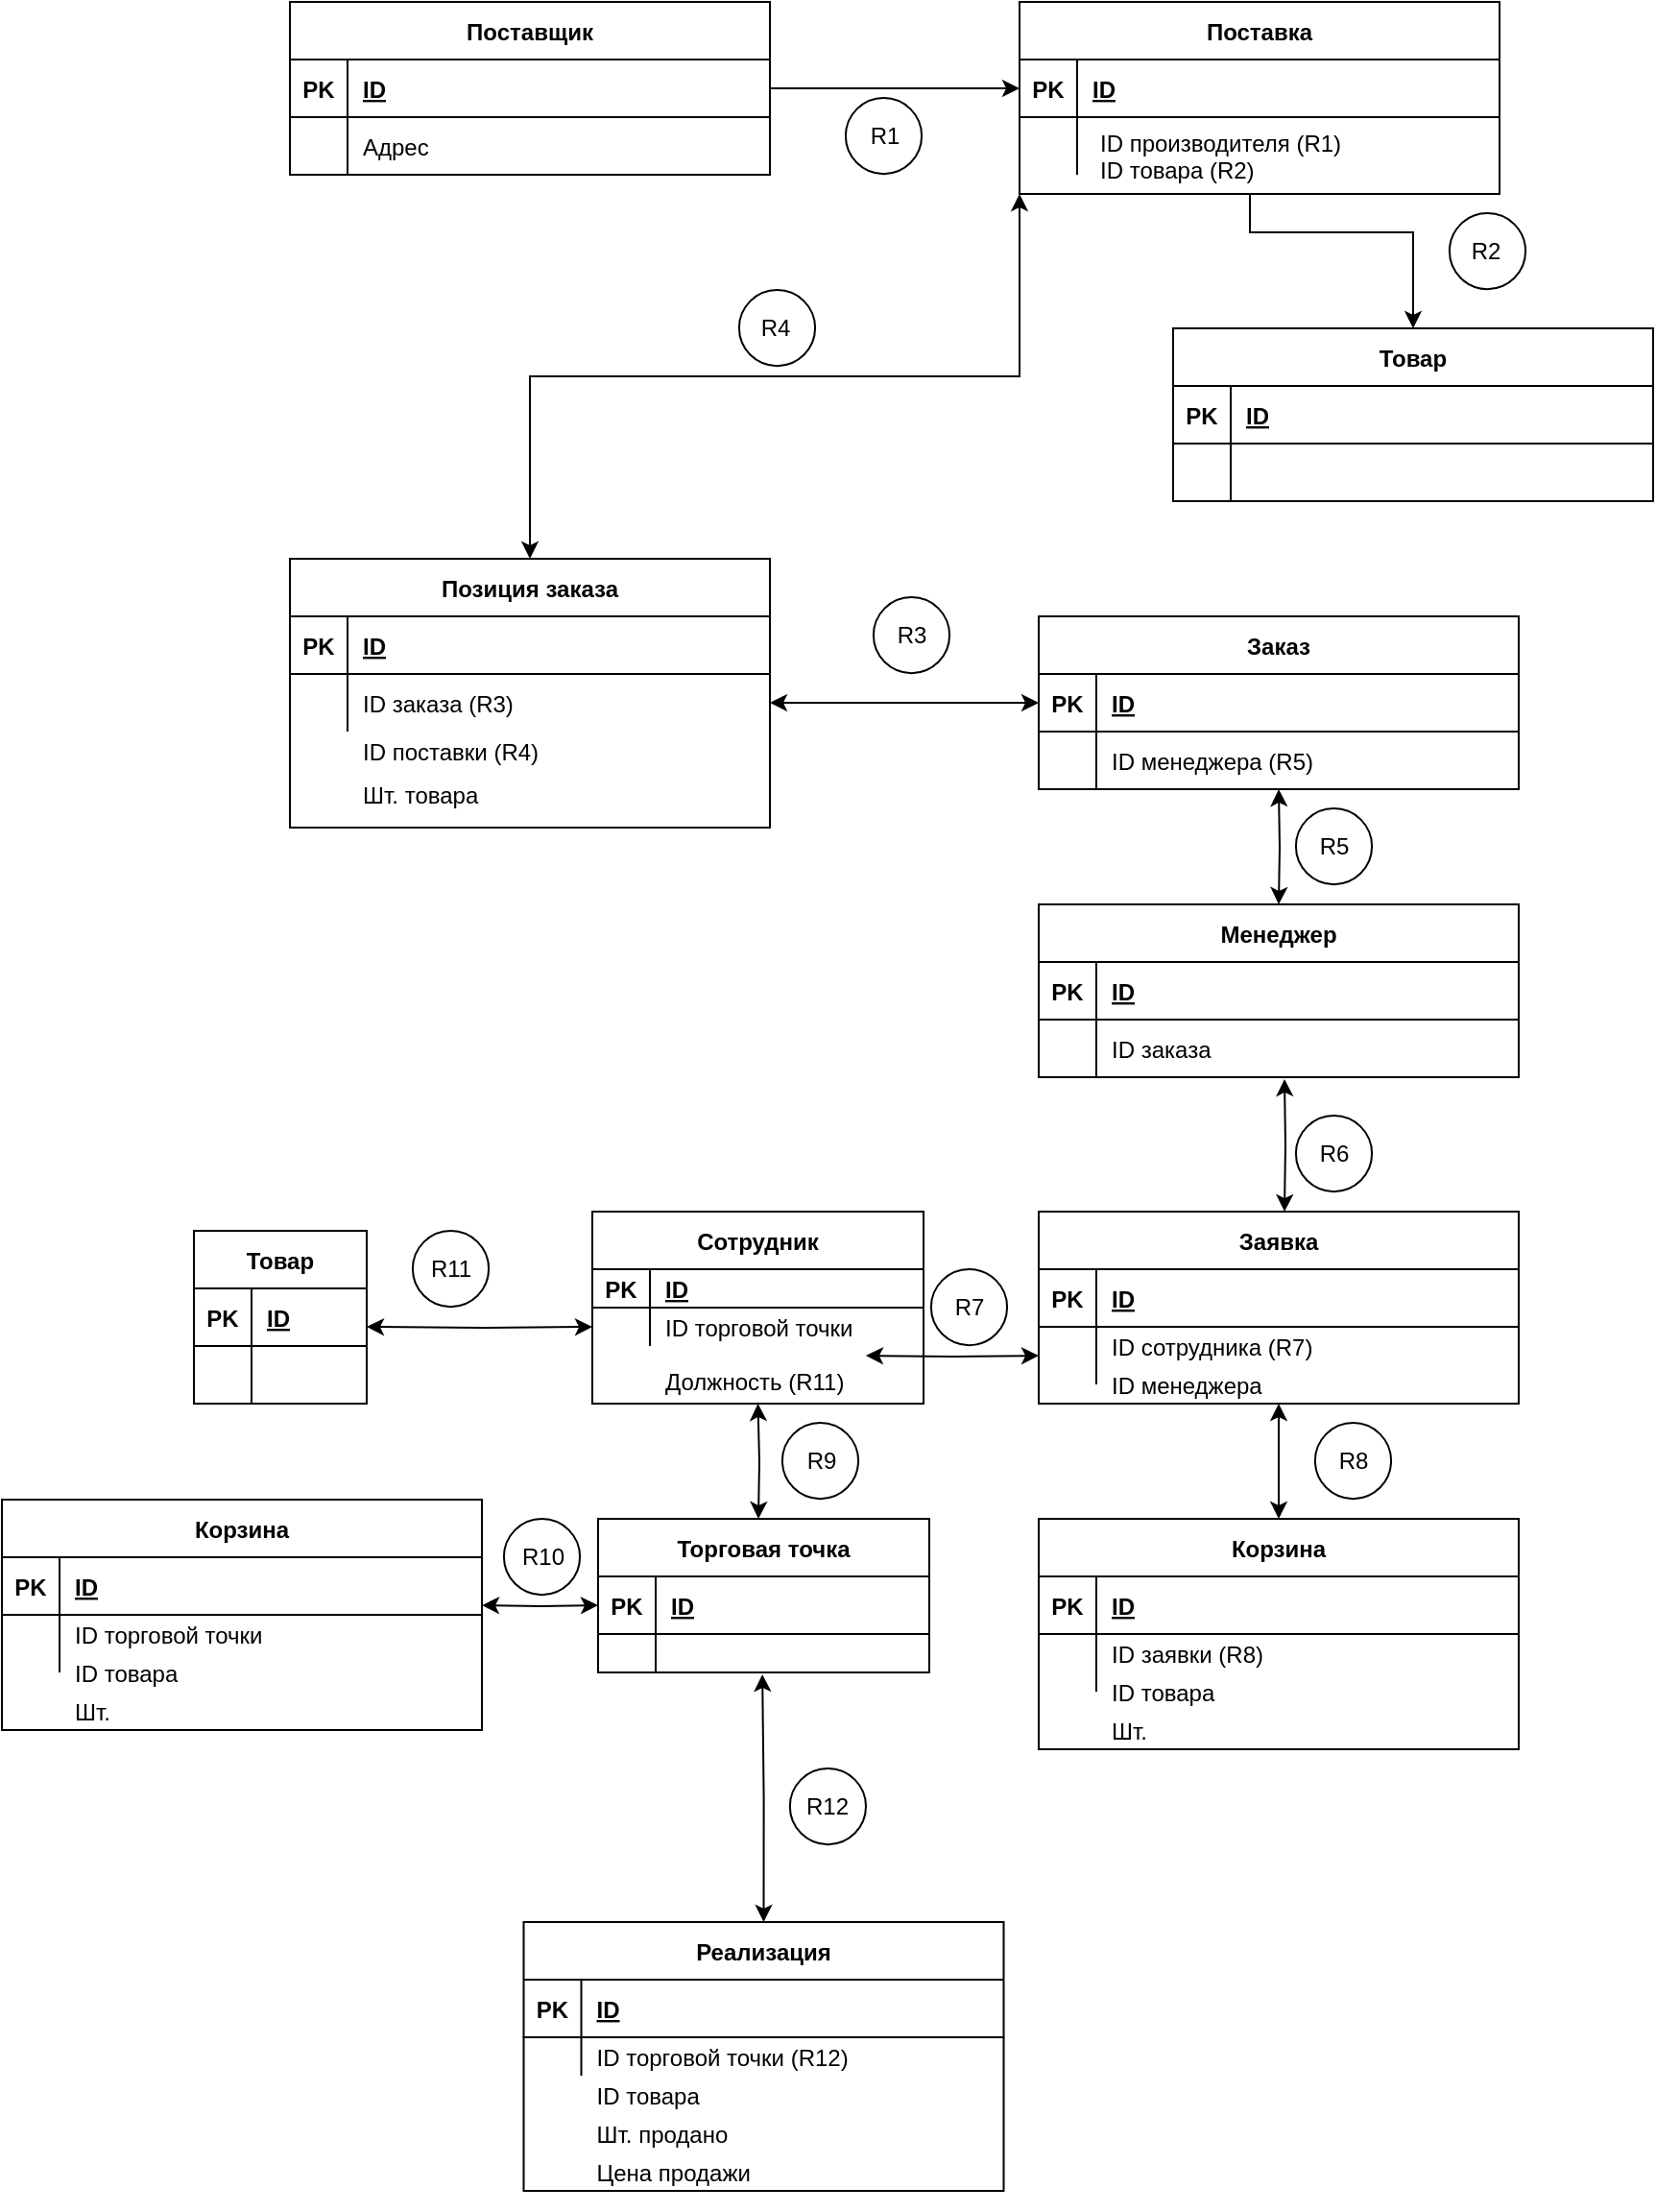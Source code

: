 <mxfile version="15.5.0" type="github">
  <diagram id="R2lEEEUBdFMjLlhIrx00" name="Page-1">
    <mxGraphModel dx="1619" dy="450" grid="1" gridSize="10" guides="1" tooltips="1" connect="1" arrows="1" fold="1" page="1" pageScale="1" pageWidth="850" pageHeight="1100" math="0" shadow="0" extFonts="Permanent Marker^https://fonts.googleapis.com/css?family=Permanent+Marker">
      <root>
        <mxCell id="0" />
        <mxCell id="1" parent="0" />
        <mxCell id="C-vyLk0tnHw3VtMMgP7b-2" value="Поставщик" style="shape=table;startSize=30;container=1;collapsible=1;childLayout=tableLayout;fixedRows=1;rowLines=0;fontStyle=1;align=center;resizeLast=1;" parent="1" vertex="1">
          <mxGeometry x="60" y="40" width="250" height="90" as="geometry" />
        </mxCell>
        <mxCell id="C-vyLk0tnHw3VtMMgP7b-3" value="" style="shape=partialRectangle;collapsible=0;dropTarget=0;pointerEvents=0;fillColor=none;points=[[0,0.5],[1,0.5]];portConstraint=eastwest;top=0;left=0;right=0;bottom=1;" parent="C-vyLk0tnHw3VtMMgP7b-2" vertex="1">
          <mxGeometry y="30" width="250" height="30" as="geometry" />
        </mxCell>
        <mxCell id="C-vyLk0tnHw3VtMMgP7b-4" value="PK" style="shape=partialRectangle;overflow=hidden;connectable=0;fillColor=none;top=0;left=0;bottom=0;right=0;fontStyle=1;" parent="C-vyLk0tnHw3VtMMgP7b-3" vertex="1">
          <mxGeometry width="30" height="30" as="geometry">
            <mxRectangle width="30" height="30" as="alternateBounds" />
          </mxGeometry>
        </mxCell>
        <mxCell id="C-vyLk0tnHw3VtMMgP7b-5" value="ID" style="shape=partialRectangle;overflow=hidden;connectable=0;fillColor=none;top=0;left=0;bottom=0;right=0;align=left;spacingLeft=6;fontStyle=5;" parent="C-vyLk0tnHw3VtMMgP7b-3" vertex="1">
          <mxGeometry x="30" width="220" height="30" as="geometry">
            <mxRectangle width="220" height="30" as="alternateBounds" />
          </mxGeometry>
        </mxCell>
        <mxCell id="C-vyLk0tnHw3VtMMgP7b-6" value="" style="shape=partialRectangle;collapsible=0;dropTarget=0;pointerEvents=0;fillColor=none;points=[[0,0.5],[1,0.5]];portConstraint=eastwest;top=0;left=0;right=0;bottom=0;" parent="C-vyLk0tnHw3VtMMgP7b-2" vertex="1">
          <mxGeometry y="60" width="250" height="30" as="geometry" />
        </mxCell>
        <mxCell id="C-vyLk0tnHw3VtMMgP7b-7" value="" style="shape=partialRectangle;overflow=hidden;connectable=0;fillColor=none;top=0;left=0;bottom=0;right=0;" parent="C-vyLk0tnHw3VtMMgP7b-6" vertex="1">
          <mxGeometry width="30" height="30" as="geometry">
            <mxRectangle width="30" height="30" as="alternateBounds" />
          </mxGeometry>
        </mxCell>
        <mxCell id="C-vyLk0tnHw3VtMMgP7b-8" value="Адрес" style="shape=partialRectangle;overflow=hidden;connectable=0;fillColor=none;top=0;left=0;bottom=0;right=0;align=left;spacingLeft=6;" parent="C-vyLk0tnHw3VtMMgP7b-6" vertex="1">
          <mxGeometry x="30" width="220" height="30" as="geometry">
            <mxRectangle width="220" height="30" as="alternateBounds" />
          </mxGeometry>
        </mxCell>
        <mxCell id="wNKjYSVliJtvh4yzvfl7-15" value="" style="group" parent="1" vertex="1" connectable="0">
          <mxGeometry x="520" y="210" width="250" height="80" as="geometry" />
        </mxCell>
        <mxCell id="C-vyLk0tnHw3VtMMgP7b-23" value="Товар" style="shape=table;startSize=30;container=1;collapsible=1;childLayout=tableLayout;fixedRows=1;rowLines=0;fontStyle=1;align=center;resizeLast=1;" parent="wNKjYSVliJtvh4yzvfl7-15" vertex="1">
          <mxGeometry width="250" height="90" as="geometry" />
        </mxCell>
        <mxCell id="C-vyLk0tnHw3VtMMgP7b-24" value="" style="shape=partialRectangle;collapsible=0;dropTarget=0;pointerEvents=0;fillColor=none;points=[[0,0.5],[1,0.5]];portConstraint=eastwest;top=0;left=0;right=0;bottom=1;" parent="C-vyLk0tnHw3VtMMgP7b-23" vertex="1">
          <mxGeometry y="30" width="250" height="30" as="geometry" />
        </mxCell>
        <mxCell id="C-vyLk0tnHw3VtMMgP7b-25" value="PK" style="shape=partialRectangle;overflow=hidden;connectable=0;fillColor=none;top=0;left=0;bottom=0;right=0;fontStyle=1;" parent="C-vyLk0tnHw3VtMMgP7b-24" vertex="1">
          <mxGeometry width="30" height="30" as="geometry">
            <mxRectangle width="30" height="30" as="alternateBounds" />
          </mxGeometry>
        </mxCell>
        <mxCell id="C-vyLk0tnHw3VtMMgP7b-26" value="ID" style="shape=partialRectangle;overflow=hidden;connectable=0;fillColor=none;top=0;left=0;bottom=0;right=0;align=left;spacingLeft=6;fontStyle=5;" parent="C-vyLk0tnHw3VtMMgP7b-24" vertex="1">
          <mxGeometry x="30" width="220" height="30" as="geometry">
            <mxRectangle width="220" height="30" as="alternateBounds" />
          </mxGeometry>
        </mxCell>
        <mxCell id="C-vyLk0tnHw3VtMMgP7b-27" value="" style="shape=partialRectangle;collapsible=0;dropTarget=0;pointerEvents=0;fillColor=none;points=[[0,0.5],[1,0.5]];portConstraint=eastwest;top=0;left=0;right=0;bottom=0;" parent="C-vyLk0tnHw3VtMMgP7b-23" vertex="1">
          <mxGeometry y="60" width="250" height="30" as="geometry" />
        </mxCell>
        <mxCell id="C-vyLk0tnHw3VtMMgP7b-28" value="" style="shape=partialRectangle;overflow=hidden;connectable=0;fillColor=none;top=0;left=0;bottom=0;right=0;" parent="C-vyLk0tnHw3VtMMgP7b-27" vertex="1">
          <mxGeometry width="30" height="30" as="geometry">
            <mxRectangle width="30" height="30" as="alternateBounds" />
          </mxGeometry>
        </mxCell>
        <mxCell id="C-vyLk0tnHw3VtMMgP7b-29" value="" style="shape=partialRectangle;overflow=hidden;connectable=0;fillColor=none;top=0;left=0;bottom=0;right=0;align=left;spacingLeft=6;" parent="C-vyLk0tnHw3VtMMgP7b-27" vertex="1">
          <mxGeometry x="30" width="220" height="30" as="geometry">
            <mxRectangle width="220" height="30" as="alternateBounds" />
          </mxGeometry>
        </mxCell>
        <mxCell id="wNKjYSVliJtvh4yzvfl7-12" value="" style="shape=partialRectangle;overflow=hidden;connectable=0;fillColor=none;top=0;left=0;bottom=0;right=0;align=left;spacingLeft=6;" parent="wNKjYSVliJtvh4yzvfl7-15" vertex="1">
          <mxGeometry x="30" y="55.652" width="220" height="10.435" as="geometry">
            <mxRectangle width="220" height="30" as="alternateBounds" />
          </mxGeometry>
        </mxCell>
        <mxCell id="wNKjYSVliJtvh4yzvfl7-14" value="" style="shape=partialRectangle;overflow=hidden;connectable=0;fillColor=none;top=0;left=0;bottom=0;right=0;align=left;spacingLeft=6;" parent="wNKjYSVliJtvh4yzvfl7-15" vertex="1">
          <mxGeometry x="30" y="69.565" width="220" height="6.957" as="geometry">
            <mxRectangle width="220" height="30" as="alternateBounds" />
          </mxGeometry>
        </mxCell>
        <mxCell id="wNKjYSVliJtvh4yzvfl7-31" value="" style="group" parent="1" vertex="1" connectable="0">
          <mxGeometry x="450" y="360" width="250" height="80" as="geometry" />
        </mxCell>
        <mxCell id="wNKjYSVliJtvh4yzvfl7-17" value="Заказ" style="shape=table;startSize=30;container=1;collapsible=1;childLayout=tableLayout;fixedRows=1;rowLines=0;fontStyle=1;align=center;resizeLast=1;" parent="wNKjYSVliJtvh4yzvfl7-31" vertex="1">
          <mxGeometry width="250" height="90" as="geometry" />
        </mxCell>
        <mxCell id="wNKjYSVliJtvh4yzvfl7-18" value="" style="shape=partialRectangle;collapsible=0;dropTarget=0;pointerEvents=0;fillColor=none;points=[[0,0.5],[1,0.5]];portConstraint=eastwest;top=0;left=0;right=0;bottom=1;" parent="wNKjYSVliJtvh4yzvfl7-17" vertex="1">
          <mxGeometry y="30" width="250" height="30" as="geometry" />
        </mxCell>
        <mxCell id="wNKjYSVliJtvh4yzvfl7-19" value="PK" style="shape=partialRectangle;overflow=hidden;connectable=0;fillColor=none;top=0;left=0;bottom=0;right=0;fontStyle=1;" parent="wNKjYSVliJtvh4yzvfl7-18" vertex="1">
          <mxGeometry width="30" height="30" as="geometry">
            <mxRectangle width="30" height="30" as="alternateBounds" />
          </mxGeometry>
        </mxCell>
        <mxCell id="wNKjYSVliJtvh4yzvfl7-20" value="ID" style="shape=partialRectangle;overflow=hidden;connectable=0;fillColor=none;top=0;left=0;bottom=0;right=0;align=left;spacingLeft=6;fontStyle=5;" parent="wNKjYSVliJtvh4yzvfl7-18" vertex="1">
          <mxGeometry x="30" width="220" height="30" as="geometry">
            <mxRectangle width="220" height="30" as="alternateBounds" />
          </mxGeometry>
        </mxCell>
        <mxCell id="wNKjYSVliJtvh4yzvfl7-21" value="" style="shape=partialRectangle;collapsible=0;dropTarget=0;pointerEvents=0;fillColor=none;points=[[0,0.5],[1,0.5]];portConstraint=eastwest;top=0;left=0;right=0;bottom=0;" parent="wNKjYSVliJtvh4yzvfl7-17" vertex="1">
          <mxGeometry y="60" width="250" height="30" as="geometry" />
        </mxCell>
        <mxCell id="wNKjYSVliJtvh4yzvfl7-22" value="" style="shape=partialRectangle;overflow=hidden;connectable=0;fillColor=none;top=0;left=0;bottom=0;right=0;" parent="wNKjYSVliJtvh4yzvfl7-21" vertex="1">
          <mxGeometry width="30" height="30" as="geometry">
            <mxRectangle width="30" height="30" as="alternateBounds" />
          </mxGeometry>
        </mxCell>
        <mxCell id="wNKjYSVliJtvh4yzvfl7-23" value="ID менеджера (R5)" style="shape=partialRectangle;overflow=hidden;connectable=0;fillColor=none;top=0;left=0;bottom=0;right=0;align=left;spacingLeft=6;" parent="wNKjYSVliJtvh4yzvfl7-21" vertex="1">
          <mxGeometry x="30" width="220" height="30" as="geometry">
            <mxRectangle width="220" height="30" as="alternateBounds" />
          </mxGeometry>
        </mxCell>
        <mxCell id="wNKjYSVliJtvh4yzvfl7-39" value="" style="group" parent="1" vertex="1" connectable="0">
          <mxGeometry x="181.75" y="1040" width="250" height="150" as="geometry" />
        </mxCell>
        <mxCell id="wNKjYSVliJtvh4yzvfl7-40" value="Реализация" style="shape=table;startSize=30;container=1;collapsible=1;childLayout=tableLayout;fixedRows=1;rowLines=0;fontStyle=1;align=center;resizeLast=1;" parent="wNKjYSVliJtvh4yzvfl7-39" vertex="1">
          <mxGeometry width="250" height="140" as="geometry" />
        </mxCell>
        <mxCell id="wNKjYSVliJtvh4yzvfl7-41" value="" style="shape=partialRectangle;collapsible=0;dropTarget=0;pointerEvents=0;fillColor=none;points=[[0,0.5],[1,0.5]];portConstraint=eastwest;top=0;left=0;right=0;bottom=1;" parent="wNKjYSVliJtvh4yzvfl7-40" vertex="1">
          <mxGeometry y="30" width="250" height="30" as="geometry" />
        </mxCell>
        <mxCell id="wNKjYSVliJtvh4yzvfl7-42" value="PK" style="shape=partialRectangle;overflow=hidden;connectable=0;fillColor=none;top=0;left=0;bottom=0;right=0;fontStyle=1;" parent="wNKjYSVliJtvh4yzvfl7-41" vertex="1">
          <mxGeometry width="30" height="30" as="geometry">
            <mxRectangle width="30" height="30" as="alternateBounds" />
          </mxGeometry>
        </mxCell>
        <mxCell id="wNKjYSVliJtvh4yzvfl7-43" value="ID" style="shape=partialRectangle;overflow=hidden;connectable=0;fillColor=none;top=0;left=0;bottom=0;right=0;align=left;spacingLeft=6;fontStyle=5;" parent="wNKjYSVliJtvh4yzvfl7-41" vertex="1">
          <mxGeometry x="30" width="220" height="30" as="geometry">
            <mxRectangle width="220" height="30" as="alternateBounds" />
          </mxGeometry>
        </mxCell>
        <mxCell id="wNKjYSVliJtvh4yzvfl7-44" value="" style="shape=partialRectangle;collapsible=0;dropTarget=0;pointerEvents=0;fillColor=none;points=[[0,0.5],[1,0.5]];portConstraint=eastwest;top=0;left=0;right=0;bottom=0;" parent="wNKjYSVliJtvh4yzvfl7-40" vertex="1">
          <mxGeometry y="60" width="250" height="20" as="geometry" />
        </mxCell>
        <mxCell id="wNKjYSVliJtvh4yzvfl7-45" value="" style="shape=partialRectangle;overflow=hidden;connectable=0;fillColor=none;top=0;left=0;bottom=0;right=0;" parent="wNKjYSVliJtvh4yzvfl7-44" vertex="1">
          <mxGeometry width="30" height="20" as="geometry">
            <mxRectangle width="30" height="20" as="alternateBounds" />
          </mxGeometry>
        </mxCell>
        <mxCell id="wNKjYSVliJtvh4yzvfl7-46" value="ID торговой точки (R12)" style="shape=partialRectangle;overflow=hidden;connectable=0;fillColor=none;top=0;left=0;bottom=0;right=0;align=left;spacingLeft=6;" parent="wNKjYSVliJtvh4yzvfl7-44" vertex="1">
          <mxGeometry x="30" width="220" height="20" as="geometry">
            <mxRectangle width="220" height="20" as="alternateBounds" />
          </mxGeometry>
        </mxCell>
        <mxCell id="wNKjYSVliJtvh4yzvfl7-47" value="ID товара" style="shape=partialRectangle;overflow=hidden;connectable=0;fillColor=none;top=0;left=0;bottom=0;right=0;align=left;spacingLeft=6;" parent="wNKjYSVliJtvh4yzvfl7-39" vertex="1">
          <mxGeometry x="30" y="80.434" width="220" height="19.565" as="geometry">
            <mxRectangle width="220" height="30" as="alternateBounds" />
          </mxGeometry>
        </mxCell>
        <mxCell id="wNKjYSVliJtvh4yzvfl7-48" value="Шт. продано" style="shape=partialRectangle;overflow=hidden;connectable=0;fillColor=none;top=0;left=0;bottom=0;right=0;align=left;spacingLeft=6;" parent="wNKjYSVliJtvh4yzvfl7-39" vertex="1">
          <mxGeometry x="30" y="99.997" width="220" height="19.565" as="geometry">
            <mxRectangle width="220" height="30" as="alternateBounds" />
          </mxGeometry>
        </mxCell>
        <mxCell id="wNKjYSVliJtvh4yzvfl7-50" value="Цена продажи" style="shape=partialRectangle;overflow=hidden;connectable=0;fillColor=none;top=0;left=0;bottom=0;right=0;align=left;spacingLeft=6;" parent="wNKjYSVliJtvh4yzvfl7-39" vertex="1">
          <mxGeometry x="30" y="120.001" width="220" height="19.565" as="geometry">
            <mxRectangle width="220" height="30" as="alternateBounds" />
          </mxGeometry>
        </mxCell>
        <mxCell id="wNKjYSVliJtvh4yzvfl7-55" value="" style="endArrow=classic;html=1;rounded=0;edgeStyle=orthogonalEdgeStyle;entryX=0.5;entryY=0;entryDx=0;entryDy=0;exitX=0.5;exitY=1;exitDx=0;exitDy=0;" parent="1" target="C-vyLk0tnHw3VtMMgP7b-23" edge="1" source="6BVmg359-Mf6Cl1hGm6e-1">
          <mxGeometry width="50" height="50" relative="1" as="geometry">
            <mxPoint x="560" y="190" as="sourcePoint" />
            <mxPoint x="310" y="340" as="targetPoint" />
            <Array as="points">
              <mxPoint x="560" y="160" />
              <mxPoint x="645" y="160" />
            </Array>
          </mxGeometry>
        </mxCell>
        <mxCell id="wNKjYSVliJtvh4yzvfl7-57" style="edgeStyle=orthogonalEdgeStyle;rounded=0;orthogonalLoop=1;jettySize=auto;html=1;exitX=1;exitY=0.5;exitDx=0;exitDy=0;entryX=0;entryY=0.5;entryDx=0;entryDy=0;" parent="1" source="C-vyLk0tnHw3VtMMgP7b-3" target="C-vyLk0tnHw3VtMMgP7b-14" edge="1">
          <mxGeometry relative="1" as="geometry" />
        </mxCell>
        <mxCell id="wNKjYSVliJtvh4yzvfl7-105" value="" style="group" parent="1" vertex="1" connectable="0">
          <mxGeometry x="345.5" y="90" width="47.5" height="40" as="geometry" />
        </mxCell>
        <mxCell id="wNKjYSVliJtvh4yzvfl7-99" value="" style="ellipse;whiteSpace=wrap;html=1;aspect=fixed;labelBackgroundColor=#FFFFFF;align=left;" parent="wNKjYSVliJtvh4yzvfl7-105" vertex="1">
          <mxGeometry x="3.958" width="39.583" height="39.583" as="geometry" />
        </mxCell>
        <mxCell id="wNKjYSVliJtvh4yzvfl7-104" value="R1" style="text;html=1;strokeColor=none;fillColor=none;align=center;verticalAlign=middle;whiteSpace=wrap;rounded=0;labelBackgroundColor=#FFFFFF;" parent="wNKjYSVliJtvh4yzvfl7-105" vertex="1">
          <mxGeometry y="8" width="47.5" height="24" as="geometry" />
        </mxCell>
        <mxCell id="wNKjYSVliJtvh4yzvfl7-109" value="" style="group" parent="1" vertex="1" connectable="0">
          <mxGeometry x="660" y="150" width="47.5" height="40" as="geometry" />
        </mxCell>
        <mxCell id="wNKjYSVliJtvh4yzvfl7-110" value="" style="ellipse;whiteSpace=wrap;html=1;aspect=fixed;labelBackgroundColor=#FFFFFF;align=left;" parent="wNKjYSVliJtvh4yzvfl7-109" vertex="1">
          <mxGeometry x="3.958" width="39.583" height="39.583" as="geometry" />
        </mxCell>
        <mxCell id="wNKjYSVliJtvh4yzvfl7-111" value="R2" style="text;html=1;strokeColor=none;fillColor=none;align=center;verticalAlign=middle;whiteSpace=wrap;rounded=0;labelBackgroundColor=#FFFFFF;" parent="wNKjYSVliJtvh4yzvfl7-109" vertex="1">
          <mxGeometry x="-1" y="8" width="47.5" height="24" as="geometry" />
        </mxCell>
        <mxCell id="wNKjYSVliJtvh4yzvfl7-123" value="" style="group" parent="1" vertex="1" connectable="0">
          <mxGeometry x="360" y="350" width="47.5" height="40" as="geometry" />
        </mxCell>
        <mxCell id="wNKjYSVliJtvh4yzvfl7-124" value="" style="ellipse;whiteSpace=wrap;html=1;aspect=fixed;labelBackgroundColor=#FFFFFF;align=left;" parent="wNKjYSVliJtvh4yzvfl7-123" vertex="1">
          <mxGeometry x="3.958" width="39.583" height="39.583" as="geometry" />
        </mxCell>
        <mxCell id="wNKjYSVliJtvh4yzvfl7-125" value="R3" style="text;html=1;strokeColor=none;fillColor=none;align=center;verticalAlign=middle;whiteSpace=wrap;rounded=0;labelBackgroundColor=#FFFFFF;" parent="wNKjYSVliJtvh4yzvfl7-123" vertex="1">
          <mxGeometry y="7.79" width="47.5" height="24" as="geometry" />
        </mxCell>
        <mxCell id="wNKjYSVliJtvh4yzvfl7-127" value="" style="group" parent="1" vertex="1" connectable="0">
          <mxGeometry x="580" y="460" width="47.5" height="40" as="geometry" />
        </mxCell>
        <mxCell id="wNKjYSVliJtvh4yzvfl7-128" value="" style="ellipse;whiteSpace=wrap;html=1;aspect=fixed;labelBackgroundColor=#FFFFFF;align=left;" parent="wNKjYSVliJtvh4yzvfl7-127" vertex="1">
          <mxGeometry x="3.958" width="39.583" height="39.583" as="geometry" />
        </mxCell>
        <mxCell id="wNKjYSVliJtvh4yzvfl7-129" value="R5" style="text;html=1;strokeColor=none;fillColor=none;align=center;verticalAlign=middle;whiteSpace=wrap;rounded=0;labelBackgroundColor=#FFFFFF;" parent="wNKjYSVliJtvh4yzvfl7-127" vertex="1">
          <mxGeometry y="7.79" width="47.5" height="24" as="geometry" />
        </mxCell>
        <mxCell id="wNKjYSVliJtvh4yzvfl7-130" value="" style="group" parent="1" vertex="1" connectable="0">
          <mxGeometry x="390" y="700" width="47.5" height="40" as="geometry" />
        </mxCell>
        <mxCell id="wNKjYSVliJtvh4yzvfl7-131" value="" style="ellipse;whiteSpace=wrap;html=1;aspect=fixed;labelBackgroundColor=#FFFFFF;align=left;" parent="wNKjYSVliJtvh4yzvfl7-130" vertex="1">
          <mxGeometry x="3.958" width="39.583" height="39.583" as="geometry" />
        </mxCell>
        <mxCell id="wNKjYSVliJtvh4yzvfl7-132" value="R7" style="text;html=1;strokeColor=none;fillColor=none;align=center;verticalAlign=middle;whiteSpace=wrap;rounded=0;labelBackgroundColor=#FFFFFF;" parent="wNKjYSVliJtvh4yzvfl7-130" vertex="1">
          <mxGeometry y="7.79" width="47.5" height="24" as="geometry" />
        </mxCell>
        <mxCell id="wNKjYSVliJtvh4yzvfl7-133" value="" style="group" parent="1" vertex="1" connectable="0">
          <mxGeometry x="580" y="620" width="47.5" height="40" as="geometry" />
        </mxCell>
        <mxCell id="wNKjYSVliJtvh4yzvfl7-134" value="" style="ellipse;whiteSpace=wrap;html=1;aspect=fixed;labelBackgroundColor=#FFFFFF;align=left;" parent="wNKjYSVliJtvh4yzvfl7-133" vertex="1">
          <mxGeometry x="3.958" width="39.583" height="39.583" as="geometry" />
        </mxCell>
        <mxCell id="wNKjYSVliJtvh4yzvfl7-135" value="R6" style="text;html=1;strokeColor=none;fillColor=none;align=center;verticalAlign=middle;whiteSpace=wrap;rounded=0;labelBackgroundColor=#FFFFFF;" parent="wNKjYSVliJtvh4yzvfl7-133" vertex="1">
          <mxGeometry y="7.79" width="47.5" height="24" as="geometry" />
        </mxCell>
        <mxCell id="C-vyLk0tnHw3VtMMgP7b-13" value="Поставка" style="shape=table;startSize=30;container=1;collapsible=1;childLayout=tableLayout;fixedRows=1;rowLines=0;fontStyle=1;align=center;resizeLast=1;" parent="1" vertex="1">
          <mxGeometry x="440" y="40" width="250" height="100" as="geometry" />
        </mxCell>
        <mxCell id="C-vyLk0tnHw3VtMMgP7b-14" value="" style="shape=partialRectangle;collapsible=0;dropTarget=0;pointerEvents=0;fillColor=none;points=[[0,0.5],[1,0.5]];portConstraint=eastwest;top=0;left=0;right=0;bottom=1;" parent="C-vyLk0tnHw3VtMMgP7b-13" vertex="1">
          <mxGeometry y="30" width="250" height="30" as="geometry" />
        </mxCell>
        <mxCell id="C-vyLk0tnHw3VtMMgP7b-15" value="PK" style="shape=partialRectangle;overflow=hidden;connectable=0;fillColor=none;top=0;left=0;bottom=0;right=0;fontStyle=1;" parent="C-vyLk0tnHw3VtMMgP7b-14" vertex="1">
          <mxGeometry width="30" height="30" as="geometry">
            <mxRectangle width="30" height="30" as="alternateBounds" />
          </mxGeometry>
        </mxCell>
        <mxCell id="C-vyLk0tnHw3VtMMgP7b-16" value="ID" style="shape=partialRectangle;overflow=hidden;connectable=0;fillColor=none;top=0;left=0;bottom=0;right=0;align=left;spacingLeft=6;fontStyle=5;" parent="C-vyLk0tnHw3VtMMgP7b-14" vertex="1">
          <mxGeometry x="30" width="220" height="30" as="geometry">
            <mxRectangle width="220" height="30" as="alternateBounds" />
          </mxGeometry>
        </mxCell>
        <mxCell id="C-vyLk0tnHw3VtMMgP7b-17" value="" style="shape=partialRectangle;collapsible=0;dropTarget=0;pointerEvents=0;fillColor=none;points=[[0,0.5],[1,0.5]];portConstraint=eastwest;top=0;left=0;right=0;bottom=0;" parent="C-vyLk0tnHw3VtMMgP7b-13" vertex="1">
          <mxGeometry y="60" width="250" height="30" as="geometry" />
        </mxCell>
        <mxCell id="C-vyLk0tnHw3VtMMgP7b-18" value="" style="shape=partialRectangle;overflow=hidden;connectable=0;fillColor=none;top=0;left=0;bottom=0;right=0;" parent="C-vyLk0tnHw3VtMMgP7b-17" vertex="1">
          <mxGeometry width="30" height="30" as="geometry">
            <mxRectangle width="30" height="30" as="alternateBounds" />
          </mxGeometry>
        </mxCell>
        <mxCell id="C-vyLk0tnHw3VtMMgP7b-19" value="" style="shape=partialRectangle;overflow=hidden;connectable=0;fillColor=none;top=0;left=0;bottom=0;right=0;align=left;spacingLeft=6;" parent="C-vyLk0tnHw3VtMMgP7b-17" vertex="1">
          <mxGeometry x="30" width="220" height="30" as="geometry">
            <mxRectangle width="220" height="30" as="alternateBounds" />
          </mxGeometry>
        </mxCell>
        <mxCell id="6BVmg359-Mf6Cl1hGm6e-1" value="&lt;span style=&quot;color: rgb(0 , 0 , 0) ; font-family: &amp;#34;helvetica&amp;#34; ; font-size: 12px ; font-style: normal ; letter-spacing: normal ; text-align: left ; text-indent: 0px ; text-transform: none ; word-spacing: 0px ; display: inline ; float: none&quot;&gt;ID производителя (R1)&lt;/span&gt;&lt;br style=&quot;padding: 0px ; margin: 0px ; color: rgb(0 , 0 , 0) ; font-family: &amp;#34;helvetica&amp;#34; ; font-size: 12px ; font-style: normal ; letter-spacing: normal ; text-align: left ; text-indent: 0px ; text-transform: none ; word-spacing: 0px&quot;&gt;&lt;span style=&quot;color: rgb(0 , 0 , 0) ; font-family: &amp;#34;helvetica&amp;#34; ; font-size: 12px ; font-style: normal ; letter-spacing: normal ; text-align: left ; text-indent: 0px ; text-transform: none ; word-spacing: 0px ; display: inline ; float: none&quot;&gt;ID товара (R2)&lt;/span&gt;" style="text;whiteSpace=wrap;html=1;" vertex="1" parent="1">
          <mxGeometry x="480" y="100" width="160" height="40" as="geometry" />
        </mxCell>
        <mxCell id="6BVmg359-Mf6Cl1hGm6e-2" value="" style="group" vertex="1" connectable="0" parent="1">
          <mxGeometry x="60" y="330" width="250" height="140" as="geometry" />
        </mxCell>
        <mxCell id="6BVmg359-Mf6Cl1hGm6e-3" value="Позиция заказа" style="shape=table;startSize=30;container=1;collapsible=1;childLayout=tableLayout;fixedRows=1;rowLines=0;fontStyle=1;align=center;resizeLast=1;" vertex="1" parent="6BVmg359-Mf6Cl1hGm6e-2">
          <mxGeometry width="250" height="140" as="geometry" />
        </mxCell>
        <mxCell id="6BVmg359-Mf6Cl1hGm6e-4" value="" style="shape=partialRectangle;collapsible=0;dropTarget=0;pointerEvents=0;fillColor=none;points=[[0,0.5],[1,0.5]];portConstraint=eastwest;top=0;left=0;right=0;bottom=1;" vertex="1" parent="6BVmg359-Mf6Cl1hGm6e-3">
          <mxGeometry y="30" width="250" height="30" as="geometry" />
        </mxCell>
        <mxCell id="6BVmg359-Mf6Cl1hGm6e-5" value="PK" style="shape=partialRectangle;overflow=hidden;connectable=0;fillColor=none;top=0;left=0;bottom=0;right=0;fontStyle=1;" vertex="1" parent="6BVmg359-Mf6Cl1hGm6e-4">
          <mxGeometry width="30" height="30" as="geometry">
            <mxRectangle width="30" height="30" as="alternateBounds" />
          </mxGeometry>
        </mxCell>
        <mxCell id="6BVmg359-Mf6Cl1hGm6e-6" value="ID" style="shape=partialRectangle;overflow=hidden;connectable=0;fillColor=none;top=0;left=0;bottom=0;right=0;align=left;spacingLeft=6;fontStyle=5;" vertex="1" parent="6BVmg359-Mf6Cl1hGm6e-4">
          <mxGeometry x="30" width="220" height="30" as="geometry">
            <mxRectangle width="220" height="30" as="alternateBounds" />
          </mxGeometry>
        </mxCell>
        <mxCell id="6BVmg359-Mf6Cl1hGm6e-7" value="" style="shape=partialRectangle;collapsible=0;dropTarget=0;pointerEvents=0;fillColor=none;points=[[0,0.5],[1,0.5]];portConstraint=eastwest;top=0;left=0;right=0;bottom=0;" vertex="1" parent="6BVmg359-Mf6Cl1hGm6e-3">
          <mxGeometry y="60" width="250" height="30" as="geometry" />
        </mxCell>
        <mxCell id="6BVmg359-Mf6Cl1hGm6e-8" value="" style="shape=partialRectangle;overflow=hidden;connectable=0;fillColor=none;top=0;left=0;bottom=0;right=0;" vertex="1" parent="6BVmg359-Mf6Cl1hGm6e-7">
          <mxGeometry width="30" height="30" as="geometry">
            <mxRectangle width="30" height="30" as="alternateBounds" />
          </mxGeometry>
        </mxCell>
        <mxCell id="6BVmg359-Mf6Cl1hGm6e-9" value="ID заказа (R3)" style="shape=partialRectangle;overflow=hidden;connectable=0;fillColor=none;top=0;left=0;bottom=0;right=0;align=left;spacingLeft=6;" vertex="1" parent="6BVmg359-Mf6Cl1hGm6e-7">
          <mxGeometry x="30" width="220" height="30" as="geometry">
            <mxRectangle width="220" height="30" as="alternateBounds" />
          </mxGeometry>
        </mxCell>
        <mxCell id="6BVmg359-Mf6Cl1hGm6e-10" value="ID поставки (R4)" style="shape=partialRectangle;overflow=hidden;connectable=0;fillColor=none;top=0;left=0;bottom=0;right=0;align=left;spacingLeft=6;" vertex="1" parent="6BVmg359-Mf6Cl1hGm6e-2">
          <mxGeometry x="30" y="90" width="220" height="20" as="geometry">
            <mxRectangle width="220" height="30" as="alternateBounds" />
          </mxGeometry>
        </mxCell>
        <mxCell id="6BVmg359-Mf6Cl1hGm6e-11" value="Шт. товара" style="shape=partialRectangle;overflow=hidden;connectable=0;fillColor=none;top=0;left=0;bottom=0;right=0;align=left;spacingLeft=6;" vertex="1" parent="6BVmg359-Mf6Cl1hGm6e-2">
          <mxGeometry x="30" y="109.998" width="220" height="25.455" as="geometry">
            <mxRectangle width="220" height="30" as="alternateBounds" />
          </mxGeometry>
        </mxCell>
        <mxCell id="6BVmg359-Mf6Cl1hGm6e-12" value="" style="endArrow=classic;startArrow=classic;html=1;rounded=0;edgeStyle=orthogonalEdgeStyle;exitX=0.5;exitY=0;exitDx=0;exitDy=0;entryX=0;entryY=1;entryDx=0;entryDy=0;" edge="1" parent="1" source="6BVmg359-Mf6Cl1hGm6e-3" target="C-vyLk0tnHw3VtMMgP7b-13">
          <mxGeometry width="50" height="50" relative="1" as="geometry">
            <mxPoint x="320" y="210" as="sourcePoint" />
            <mxPoint x="370" y="160" as="targetPoint" />
          </mxGeometry>
        </mxCell>
        <mxCell id="6BVmg359-Mf6Cl1hGm6e-13" value="" style="group" vertex="1" connectable="0" parent="1">
          <mxGeometry x="290" y="190" width="47.5" height="40" as="geometry" />
        </mxCell>
        <mxCell id="6BVmg359-Mf6Cl1hGm6e-14" value="" style="ellipse;whiteSpace=wrap;html=1;aspect=fixed;labelBackgroundColor=#FFFFFF;align=left;" vertex="1" parent="6BVmg359-Mf6Cl1hGm6e-13">
          <mxGeometry x="3.958" width="39.583" height="39.583" as="geometry" />
        </mxCell>
        <mxCell id="6BVmg359-Mf6Cl1hGm6e-15" value="R4" style="text;html=1;strokeColor=none;fillColor=none;align=center;verticalAlign=middle;whiteSpace=wrap;rounded=0;labelBackgroundColor=#FFFFFF;" vertex="1" parent="6BVmg359-Mf6Cl1hGm6e-13">
          <mxGeometry x="-1" y="8" width="47.5" height="24" as="geometry" />
        </mxCell>
        <mxCell id="6BVmg359-Mf6Cl1hGm6e-18" value="" style="endArrow=classic;startArrow=classic;html=1;rounded=0;edgeStyle=orthogonalEdgeStyle;entryX=0;entryY=0.5;entryDx=0;entryDy=0;exitX=1;exitY=0.5;exitDx=0;exitDy=0;" edge="1" parent="1" source="6BVmg359-Mf6Cl1hGm6e-7" target="wNKjYSVliJtvh4yzvfl7-18">
          <mxGeometry width="50" height="50" relative="1" as="geometry">
            <mxPoint x="320" y="510" as="sourcePoint" />
            <mxPoint x="370" y="460" as="targetPoint" />
          </mxGeometry>
        </mxCell>
        <mxCell id="6BVmg359-Mf6Cl1hGm6e-19" value="" style="group" vertex="1" connectable="0" parent="1">
          <mxGeometry x="450" y="510" width="250" height="80" as="geometry" />
        </mxCell>
        <mxCell id="6BVmg359-Mf6Cl1hGm6e-20" value="Менеджер" style="shape=table;startSize=30;container=1;collapsible=1;childLayout=tableLayout;fixedRows=1;rowLines=0;fontStyle=1;align=center;resizeLast=1;" vertex="1" parent="6BVmg359-Mf6Cl1hGm6e-19">
          <mxGeometry width="250" height="90" as="geometry" />
        </mxCell>
        <mxCell id="6BVmg359-Mf6Cl1hGm6e-21" value="" style="shape=partialRectangle;collapsible=0;dropTarget=0;pointerEvents=0;fillColor=none;points=[[0,0.5],[1,0.5]];portConstraint=eastwest;top=0;left=0;right=0;bottom=1;" vertex="1" parent="6BVmg359-Mf6Cl1hGm6e-20">
          <mxGeometry y="30" width="250" height="30" as="geometry" />
        </mxCell>
        <mxCell id="6BVmg359-Mf6Cl1hGm6e-22" value="PK" style="shape=partialRectangle;overflow=hidden;connectable=0;fillColor=none;top=0;left=0;bottom=0;right=0;fontStyle=1;" vertex="1" parent="6BVmg359-Mf6Cl1hGm6e-21">
          <mxGeometry width="30" height="30" as="geometry">
            <mxRectangle width="30" height="30" as="alternateBounds" />
          </mxGeometry>
        </mxCell>
        <mxCell id="6BVmg359-Mf6Cl1hGm6e-23" value="ID" style="shape=partialRectangle;overflow=hidden;connectable=0;fillColor=none;top=0;left=0;bottom=0;right=0;align=left;spacingLeft=6;fontStyle=5;" vertex="1" parent="6BVmg359-Mf6Cl1hGm6e-21">
          <mxGeometry x="30" width="220" height="30" as="geometry">
            <mxRectangle width="220" height="30" as="alternateBounds" />
          </mxGeometry>
        </mxCell>
        <mxCell id="6BVmg359-Mf6Cl1hGm6e-24" value="" style="shape=partialRectangle;collapsible=0;dropTarget=0;pointerEvents=0;fillColor=none;points=[[0,0.5],[1,0.5]];portConstraint=eastwest;top=0;left=0;right=0;bottom=0;" vertex="1" parent="6BVmg359-Mf6Cl1hGm6e-20">
          <mxGeometry y="60" width="250" height="30" as="geometry" />
        </mxCell>
        <mxCell id="6BVmg359-Mf6Cl1hGm6e-25" value="" style="shape=partialRectangle;overflow=hidden;connectable=0;fillColor=none;top=0;left=0;bottom=0;right=0;" vertex="1" parent="6BVmg359-Mf6Cl1hGm6e-24">
          <mxGeometry width="30" height="30" as="geometry">
            <mxRectangle width="30" height="30" as="alternateBounds" />
          </mxGeometry>
        </mxCell>
        <mxCell id="6BVmg359-Mf6Cl1hGm6e-26" value="ID заказа" style="shape=partialRectangle;overflow=hidden;connectable=0;fillColor=none;top=0;left=0;bottom=0;right=0;align=left;spacingLeft=6;" vertex="1" parent="6BVmg359-Mf6Cl1hGm6e-24">
          <mxGeometry x="30" width="220" height="30" as="geometry">
            <mxRectangle width="220" height="30" as="alternateBounds" />
          </mxGeometry>
        </mxCell>
        <mxCell id="6BVmg359-Mf6Cl1hGm6e-27" value="" style="endArrow=classic;startArrow=classic;html=1;rounded=0;edgeStyle=orthogonalEdgeStyle;" edge="1" parent="1" target="wNKjYSVliJtvh4yzvfl7-17">
          <mxGeometry width="50" height="50" relative="1" as="geometry">
            <mxPoint x="575" y="510" as="sourcePoint" />
            <mxPoint x="370" y="460" as="targetPoint" />
          </mxGeometry>
        </mxCell>
        <mxCell id="6BVmg359-Mf6Cl1hGm6e-28" value="Заявка" style="shape=table;startSize=30;container=1;collapsible=1;childLayout=tableLayout;fixedRows=1;rowLines=0;fontStyle=1;align=center;resizeLast=1;" vertex="1" parent="1">
          <mxGeometry x="450" y="670" width="250" height="100" as="geometry" />
        </mxCell>
        <mxCell id="6BVmg359-Mf6Cl1hGm6e-29" value="" style="shape=partialRectangle;collapsible=0;dropTarget=0;pointerEvents=0;fillColor=none;points=[[0,0.5],[1,0.5]];portConstraint=eastwest;top=0;left=0;right=0;bottom=1;" vertex="1" parent="6BVmg359-Mf6Cl1hGm6e-28">
          <mxGeometry y="30" width="250" height="30" as="geometry" />
        </mxCell>
        <mxCell id="6BVmg359-Mf6Cl1hGm6e-30" value="PK" style="shape=partialRectangle;overflow=hidden;connectable=0;fillColor=none;top=0;left=0;bottom=0;right=0;fontStyle=1;" vertex="1" parent="6BVmg359-Mf6Cl1hGm6e-29">
          <mxGeometry width="30" height="30" as="geometry">
            <mxRectangle width="30" height="30" as="alternateBounds" />
          </mxGeometry>
        </mxCell>
        <mxCell id="6BVmg359-Mf6Cl1hGm6e-31" value="ID" style="shape=partialRectangle;overflow=hidden;connectable=0;fillColor=none;top=0;left=0;bottom=0;right=0;align=left;spacingLeft=6;fontStyle=5;" vertex="1" parent="6BVmg359-Mf6Cl1hGm6e-29">
          <mxGeometry x="30" width="220" height="30" as="geometry">
            <mxRectangle width="220" height="30" as="alternateBounds" />
          </mxGeometry>
        </mxCell>
        <mxCell id="6BVmg359-Mf6Cl1hGm6e-32" value="" style="shape=partialRectangle;collapsible=0;dropTarget=0;pointerEvents=0;fillColor=none;points=[[0,0.5],[1,0.5]];portConstraint=eastwest;top=0;left=0;right=0;bottom=0;" vertex="1" parent="6BVmg359-Mf6Cl1hGm6e-28">
          <mxGeometry y="60" width="250" height="30" as="geometry" />
        </mxCell>
        <mxCell id="6BVmg359-Mf6Cl1hGm6e-33" value="" style="shape=partialRectangle;overflow=hidden;connectable=0;fillColor=none;top=0;left=0;bottom=0;right=0;" vertex="1" parent="6BVmg359-Mf6Cl1hGm6e-32">
          <mxGeometry width="30" height="30" as="geometry">
            <mxRectangle width="30" height="30" as="alternateBounds" />
          </mxGeometry>
        </mxCell>
        <mxCell id="6BVmg359-Mf6Cl1hGm6e-34" value="" style="shape=partialRectangle;overflow=hidden;connectable=0;fillColor=none;top=0;left=0;bottom=0;right=0;align=left;spacingLeft=6;" vertex="1" parent="6BVmg359-Mf6Cl1hGm6e-32">
          <mxGeometry x="30" width="220" height="30" as="geometry">
            <mxRectangle width="220" height="30" as="alternateBounds" />
          </mxGeometry>
        </mxCell>
        <mxCell id="6BVmg359-Mf6Cl1hGm6e-39" value="" style="endArrow=classic;startArrow=classic;html=1;rounded=0;edgeStyle=orthogonalEdgeStyle;entryX=0.512;entryY=1.033;entryDx=0;entryDy=0;entryPerimeter=0;" edge="1" parent="1" target="6BVmg359-Mf6Cl1hGm6e-24">
          <mxGeometry width="50" height="50" relative="1" as="geometry">
            <mxPoint x="578" y="670" as="sourcePoint" />
            <mxPoint x="370" y="750" as="targetPoint" />
          </mxGeometry>
        </mxCell>
        <mxCell id="6BVmg359-Mf6Cl1hGm6e-41" value="ID сотрудника (R7)" style="shape=partialRectangle;overflow=hidden;connectable=0;fillColor=none;top=0;left=0;bottom=0;right=0;align=left;spacingLeft=6;" vertex="1" parent="1">
          <mxGeometry x="480" y="730" width="220" height="20" as="geometry">
            <mxRectangle width="220" height="20" as="alternateBounds" />
          </mxGeometry>
        </mxCell>
        <mxCell id="6BVmg359-Mf6Cl1hGm6e-42" value="ID менеджера" style="shape=partialRectangle;overflow=hidden;connectable=0;fillColor=none;top=0;left=0;bottom=0;right=0;align=left;spacingLeft=6;" vertex="1" parent="1">
          <mxGeometry x="480" y="750" width="220" height="20" as="geometry">
            <mxRectangle width="220" height="20" as="alternateBounds" />
          </mxGeometry>
        </mxCell>
        <mxCell id="6BVmg359-Mf6Cl1hGm6e-44" value="" style="endArrow=classic;startArrow=classic;html=1;rounded=0;edgeStyle=orthogonalEdgeStyle;entryX=0;entryY=0.5;entryDx=0;entryDy=0;" edge="1" parent="1" target="6BVmg359-Mf6Cl1hGm6e-32">
          <mxGeometry width="50" height="50" relative="1" as="geometry">
            <mxPoint x="360" y="745" as="sourcePoint" />
            <mxPoint x="440" y="715" as="targetPoint" />
          </mxGeometry>
        </mxCell>
        <mxCell id="6BVmg359-Mf6Cl1hGm6e-45" value="" style="group" vertex="1" connectable="0" parent="1">
          <mxGeometry x="10" y="680" width="90" height="80" as="geometry" />
        </mxCell>
        <mxCell id="6BVmg359-Mf6Cl1hGm6e-46" value="Товар" style="shape=table;startSize=30;container=1;collapsible=1;childLayout=tableLayout;fixedRows=1;rowLines=0;fontStyle=1;align=center;resizeLast=1;" vertex="1" parent="6BVmg359-Mf6Cl1hGm6e-45">
          <mxGeometry width="90" height="90" as="geometry" />
        </mxCell>
        <mxCell id="6BVmg359-Mf6Cl1hGm6e-47" value="" style="shape=partialRectangle;collapsible=0;dropTarget=0;pointerEvents=0;fillColor=none;points=[[0,0.5],[1,0.5]];portConstraint=eastwest;top=0;left=0;right=0;bottom=1;" vertex="1" parent="6BVmg359-Mf6Cl1hGm6e-46">
          <mxGeometry y="30" width="90" height="30" as="geometry" />
        </mxCell>
        <mxCell id="6BVmg359-Mf6Cl1hGm6e-48" value="PK" style="shape=partialRectangle;overflow=hidden;connectable=0;fillColor=none;top=0;left=0;bottom=0;right=0;fontStyle=1;" vertex="1" parent="6BVmg359-Mf6Cl1hGm6e-47">
          <mxGeometry width="30" height="30" as="geometry">
            <mxRectangle width="30" height="30" as="alternateBounds" />
          </mxGeometry>
        </mxCell>
        <mxCell id="6BVmg359-Mf6Cl1hGm6e-49" value="ID" style="shape=partialRectangle;overflow=hidden;connectable=0;fillColor=none;top=0;left=0;bottom=0;right=0;align=left;spacingLeft=6;fontStyle=5;" vertex="1" parent="6BVmg359-Mf6Cl1hGm6e-47">
          <mxGeometry x="30" width="60" height="30" as="geometry">
            <mxRectangle width="60" height="30" as="alternateBounds" />
          </mxGeometry>
        </mxCell>
        <mxCell id="6BVmg359-Mf6Cl1hGm6e-50" value="" style="shape=partialRectangle;collapsible=0;dropTarget=0;pointerEvents=0;fillColor=none;points=[[0,0.5],[1,0.5]];portConstraint=eastwest;top=0;left=0;right=0;bottom=0;" vertex="1" parent="6BVmg359-Mf6Cl1hGm6e-46">
          <mxGeometry y="60" width="90" height="30" as="geometry" />
        </mxCell>
        <mxCell id="6BVmg359-Mf6Cl1hGm6e-51" value="" style="shape=partialRectangle;overflow=hidden;connectable=0;fillColor=none;top=0;left=0;bottom=0;right=0;" vertex="1" parent="6BVmg359-Mf6Cl1hGm6e-50">
          <mxGeometry width="30" height="30" as="geometry">
            <mxRectangle width="30" height="30" as="alternateBounds" />
          </mxGeometry>
        </mxCell>
        <mxCell id="6BVmg359-Mf6Cl1hGm6e-52" value="" style="shape=partialRectangle;overflow=hidden;connectable=0;fillColor=none;top=0;left=0;bottom=0;right=0;align=left;spacingLeft=6;" vertex="1" parent="6BVmg359-Mf6Cl1hGm6e-50">
          <mxGeometry x="30" width="60" height="30" as="geometry">
            <mxRectangle width="60" height="30" as="alternateBounds" />
          </mxGeometry>
        </mxCell>
        <mxCell id="6BVmg359-Mf6Cl1hGm6e-53" value="" style="shape=partialRectangle;overflow=hidden;connectable=0;fillColor=none;top=0;left=0;bottom=0;right=0;align=left;spacingLeft=6;" vertex="1" parent="6BVmg359-Mf6Cl1hGm6e-45">
          <mxGeometry x="10.8" y="55.652" width="79.2" height="10.435" as="geometry">
            <mxRectangle width="220" height="30" as="alternateBounds" />
          </mxGeometry>
        </mxCell>
        <mxCell id="6BVmg359-Mf6Cl1hGm6e-54" value="" style="shape=partialRectangle;overflow=hidden;connectable=0;fillColor=none;top=0;left=0;bottom=0;right=0;align=left;spacingLeft=6;" vertex="1" parent="6BVmg359-Mf6Cl1hGm6e-45">
          <mxGeometry x="10.8" y="69.565" width="79.2" height="6.957" as="geometry">
            <mxRectangle width="220" height="30" as="alternateBounds" />
          </mxGeometry>
        </mxCell>
        <mxCell id="6BVmg359-Mf6Cl1hGm6e-57" value="" style="endArrow=classic;startArrow=classic;html=1;rounded=0;edgeStyle=orthogonalEdgeStyle;entryX=0;entryY=0.5;entryDx=0;entryDy=0;" edge="1" parent="1" target="wNKjYSVliJtvh4yzvfl7-86">
          <mxGeometry width="50" height="50" relative="1" as="geometry">
            <mxPoint x="100" y="730" as="sourcePoint" />
            <mxPoint x="180" y="715" as="targetPoint" />
          </mxGeometry>
        </mxCell>
        <mxCell id="6BVmg359-Mf6Cl1hGm6e-58" value="" style="group" vertex="1" connectable="0" parent="1">
          <mxGeometry x="120" y="680" width="47.5" height="40" as="geometry" />
        </mxCell>
        <mxCell id="6BVmg359-Mf6Cl1hGm6e-59" value="" style="ellipse;whiteSpace=wrap;html=1;aspect=fixed;labelBackgroundColor=#FFFFFF;align=left;" vertex="1" parent="6BVmg359-Mf6Cl1hGm6e-58">
          <mxGeometry x="3.958" width="39.583" height="39.583" as="geometry" />
        </mxCell>
        <mxCell id="6BVmg359-Mf6Cl1hGm6e-60" value="R11" style="text;html=1;strokeColor=none;fillColor=none;align=center;verticalAlign=middle;whiteSpace=wrap;rounded=0;labelBackgroundColor=#FFFFFF;" vertex="1" parent="6BVmg359-Mf6Cl1hGm6e-58">
          <mxGeometry y="7.79" width="47.5" height="24" as="geometry" />
        </mxCell>
        <mxCell id="6BVmg359-Mf6Cl1hGm6e-61" value="" style="group" vertex="1" connectable="0" parent="1">
          <mxGeometry x="220.5" y="830" width="172.5" height="170" as="geometry" />
        </mxCell>
        <mxCell id="6BVmg359-Mf6Cl1hGm6e-62" value="Торговая точка" style="shape=table;startSize=30;container=1;collapsible=1;childLayout=tableLayout;fixedRows=1;rowLines=0;fontStyle=1;align=center;resizeLast=1;" vertex="1" parent="6BVmg359-Mf6Cl1hGm6e-61">
          <mxGeometry width="172.5" height="80" as="geometry" />
        </mxCell>
        <mxCell id="6BVmg359-Mf6Cl1hGm6e-63" value="" style="shape=partialRectangle;collapsible=0;dropTarget=0;pointerEvents=0;fillColor=none;points=[[0,0.5],[1,0.5]];portConstraint=eastwest;top=0;left=0;right=0;bottom=1;" vertex="1" parent="6BVmg359-Mf6Cl1hGm6e-62">
          <mxGeometry y="30" width="172.5" height="30" as="geometry" />
        </mxCell>
        <mxCell id="6BVmg359-Mf6Cl1hGm6e-64" value="PK" style="shape=partialRectangle;overflow=hidden;connectable=0;fillColor=none;top=0;left=0;bottom=0;right=0;fontStyle=1;" vertex="1" parent="6BVmg359-Mf6Cl1hGm6e-63">
          <mxGeometry width="30" height="30" as="geometry">
            <mxRectangle width="30" height="30" as="alternateBounds" />
          </mxGeometry>
        </mxCell>
        <mxCell id="6BVmg359-Mf6Cl1hGm6e-65" value="ID" style="shape=partialRectangle;overflow=hidden;connectable=0;fillColor=none;top=0;left=0;bottom=0;right=0;align=left;spacingLeft=6;fontStyle=5;" vertex="1" parent="6BVmg359-Mf6Cl1hGm6e-63">
          <mxGeometry x="30" width="142.5" height="30" as="geometry">
            <mxRectangle width="142.5" height="30" as="alternateBounds" />
          </mxGeometry>
        </mxCell>
        <mxCell id="6BVmg359-Mf6Cl1hGm6e-66" value="" style="shape=partialRectangle;collapsible=0;dropTarget=0;pointerEvents=0;fillColor=none;points=[[0,0.5],[1,0.5]];portConstraint=eastwest;top=0;left=0;right=0;bottom=0;" vertex="1" parent="6BVmg359-Mf6Cl1hGm6e-62">
          <mxGeometry y="60" width="172.5" height="20" as="geometry" />
        </mxCell>
        <mxCell id="6BVmg359-Mf6Cl1hGm6e-67" value="" style="shape=partialRectangle;overflow=hidden;connectable=0;fillColor=none;top=0;left=0;bottom=0;right=0;" vertex="1" parent="6BVmg359-Mf6Cl1hGm6e-66">
          <mxGeometry width="30" height="20" as="geometry">
            <mxRectangle width="30" height="20" as="alternateBounds" />
          </mxGeometry>
        </mxCell>
        <mxCell id="6BVmg359-Mf6Cl1hGm6e-68" value="" style="shape=partialRectangle;overflow=hidden;connectable=0;fillColor=none;top=0;left=0;bottom=0;right=0;align=left;spacingLeft=6;" vertex="1" parent="6BVmg359-Mf6Cl1hGm6e-66">
          <mxGeometry x="30" width="142.5" height="20" as="geometry">
            <mxRectangle width="142.5" height="20" as="alternateBounds" />
          </mxGeometry>
        </mxCell>
        <mxCell id="6BVmg359-Mf6Cl1hGm6e-129" value="" style="group" vertex="1" connectable="0" parent="6BVmg359-Mf6Cl1hGm6e-61">
          <mxGeometry x="95.96" y="130" width="47.5" height="40" as="geometry" />
        </mxCell>
        <mxCell id="6BVmg359-Mf6Cl1hGm6e-130" value="" style="ellipse;whiteSpace=wrap;html=1;aspect=fixed;labelBackgroundColor=#FFFFFF;align=left;" vertex="1" parent="6BVmg359-Mf6Cl1hGm6e-129">
          <mxGeometry x="3.958" width="39.583" height="39.583" as="geometry" />
        </mxCell>
        <mxCell id="6BVmg359-Mf6Cl1hGm6e-131" value="R12" style="text;html=1;strokeColor=none;fillColor=none;align=center;verticalAlign=middle;whiteSpace=wrap;rounded=0;labelBackgroundColor=#FFFFFF;" vertex="1" parent="6BVmg359-Mf6Cl1hGm6e-129">
          <mxGeometry y="7.79" width="47.5" height="24" as="geometry" />
        </mxCell>
        <mxCell id="6BVmg359-Mf6Cl1hGm6e-73" value="Корзина" style="shape=table;startSize=30;container=1;collapsible=1;childLayout=tableLayout;fixedRows=1;rowLines=0;fontStyle=1;align=center;resizeLast=1;" vertex="1" parent="1">
          <mxGeometry x="450" y="830" width="250" height="120" as="geometry" />
        </mxCell>
        <mxCell id="6BVmg359-Mf6Cl1hGm6e-74" value="" style="shape=partialRectangle;collapsible=0;dropTarget=0;pointerEvents=0;fillColor=none;points=[[0,0.5],[1,0.5]];portConstraint=eastwest;top=0;left=0;right=0;bottom=1;" vertex="1" parent="6BVmg359-Mf6Cl1hGm6e-73">
          <mxGeometry y="30" width="250" height="30" as="geometry" />
        </mxCell>
        <mxCell id="6BVmg359-Mf6Cl1hGm6e-75" value="PK" style="shape=partialRectangle;overflow=hidden;connectable=0;fillColor=none;top=0;left=0;bottom=0;right=0;fontStyle=1;" vertex="1" parent="6BVmg359-Mf6Cl1hGm6e-74">
          <mxGeometry width="30" height="30" as="geometry">
            <mxRectangle width="30" height="30" as="alternateBounds" />
          </mxGeometry>
        </mxCell>
        <mxCell id="6BVmg359-Mf6Cl1hGm6e-76" value="ID" style="shape=partialRectangle;overflow=hidden;connectable=0;fillColor=none;top=0;left=0;bottom=0;right=0;align=left;spacingLeft=6;fontStyle=5;" vertex="1" parent="6BVmg359-Mf6Cl1hGm6e-74">
          <mxGeometry x="30" width="220" height="30" as="geometry">
            <mxRectangle width="220" height="30" as="alternateBounds" />
          </mxGeometry>
        </mxCell>
        <mxCell id="6BVmg359-Mf6Cl1hGm6e-77" value="" style="shape=partialRectangle;collapsible=0;dropTarget=0;pointerEvents=0;fillColor=none;points=[[0,0.5],[1,0.5]];portConstraint=eastwest;top=0;left=0;right=0;bottom=0;" vertex="1" parent="6BVmg359-Mf6Cl1hGm6e-73">
          <mxGeometry y="60" width="250" height="30" as="geometry" />
        </mxCell>
        <mxCell id="6BVmg359-Mf6Cl1hGm6e-78" value="" style="shape=partialRectangle;overflow=hidden;connectable=0;fillColor=none;top=0;left=0;bottom=0;right=0;" vertex="1" parent="6BVmg359-Mf6Cl1hGm6e-77">
          <mxGeometry width="30" height="30" as="geometry">
            <mxRectangle width="30" height="30" as="alternateBounds" />
          </mxGeometry>
        </mxCell>
        <mxCell id="6BVmg359-Mf6Cl1hGm6e-79" value="" style="shape=partialRectangle;overflow=hidden;connectable=0;fillColor=none;top=0;left=0;bottom=0;right=0;align=left;spacingLeft=6;" vertex="1" parent="6BVmg359-Mf6Cl1hGm6e-77">
          <mxGeometry x="30" width="220" height="30" as="geometry">
            <mxRectangle width="220" height="30" as="alternateBounds" />
          </mxGeometry>
        </mxCell>
        <mxCell id="6BVmg359-Mf6Cl1hGm6e-80" value="ID заявки (R8)" style="shape=partialRectangle;overflow=hidden;connectable=0;fillColor=none;top=0;left=0;bottom=0;right=0;align=left;spacingLeft=6;" vertex="1" parent="1">
          <mxGeometry x="480" y="890" width="220" height="20" as="geometry">
            <mxRectangle width="220" height="20" as="alternateBounds" />
          </mxGeometry>
        </mxCell>
        <mxCell id="6BVmg359-Mf6Cl1hGm6e-81" value="ID товара" style="shape=partialRectangle;overflow=hidden;connectable=0;fillColor=none;top=0;left=0;bottom=0;right=0;align=left;spacingLeft=6;" vertex="1" parent="1">
          <mxGeometry x="480" y="910" width="220" height="20" as="geometry">
            <mxRectangle width="220" height="20" as="alternateBounds" />
          </mxGeometry>
        </mxCell>
        <mxCell id="6BVmg359-Mf6Cl1hGm6e-93" value="" style="endArrow=classic;startArrow=classic;html=1;rounded=0;edgeStyle=orthogonalEdgeStyle;entryX=0;entryY=0.5;entryDx=0;entryDy=0;exitX=1;exitY=0.5;exitDx=0;exitDy=0;" edge="1" parent="1" target="6BVmg359-Mf6Cl1hGm6e-63">
          <mxGeometry width="50" height="50" relative="1" as="geometry">
            <mxPoint x="160" y="875" as="sourcePoint" />
            <mxPoint x="170" y="900" as="targetPoint" />
          </mxGeometry>
        </mxCell>
        <mxCell id="6BVmg359-Mf6Cl1hGm6e-94" value="" style="group" vertex="1" connectable="0" parent="1">
          <mxGeometry x="167.5" y="830" width="47.5" height="40" as="geometry" />
        </mxCell>
        <mxCell id="6BVmg359-Mf6Cl1hGm6e-95" value="" style="ellipse;whiteSpace=wrap;html=1;aspect=fixed;labelBackgroundColor=#FFFFFF;align=left;" vertex="1" parent="6BVmg359-Mf6Cl1hGm6e-94">
          <mxGeometry x="3.958" width="39.583" height="39.583" as="geometry" />
        </mxCell>
        <mxCell id="6BVmg359-Mf6Cl1hGm6e-96" value="R10" style="text;html=1;strokeColor=none;fillColor=none;align=center;verticalAlign=middle;whiteSpace=wrap;rounded=0;labelBackgroundColor=#FFFFFF;" vertex="1" parent="6BVmg359-Mf6Cl1hGm6e-94">
          <mxGeometry y="7.79" width="47.5" height="24" as="geometry" />
        </mxCell>
        <mxCell id="6BVmg359-Mf6Cl1hGm6e-97" value="" style="endArrow=classic;startArrow=classic;html=1;rounded=0;edgeStyle=orthogonalEdgeStyle;exitX=0.5;exitY=0;exitDx=0;exitDy=0;" edge="1" parent="1" source="6BVmg359-Mf6Cl1hGm6e-73">
          <mxGeometry width="50" height="50" relative="1" as="geometry">
            <mxPoint x="300" y="800" as="sourcePoint" />
            <mxPoint x="575" y="770" as="targetPoint" />
          </mxGeometry>
        </mxCell>
        <mxCell id="6BVmg359-Mf6Cl1hGm6e-101" value="" style="group" vertex="1" connectable="0" parent="1">
          <mxGeometry x="217.5" y="670" width="172.5" height="100" as="geometry" />
        </mxCell>
        <mxCell id="wNKjYSVliJtvh4yzvfl7-82" value="Сотрудник" style="shape=table;startSize=30;container=1;collapsible=1;childLayout=tableLayout;fixedRows=1;rowLines=0;fontStyle=1;align=center;resizeLast=1;" parent="6BVmg359-Mf6Cl1hGm6e-101" vertex="1">
          <mxGeometry width="172.5" height="100.0" as="geometry" />
        </mxCell>
        <mxCell id="wNKjYSVliJtvh4yzvfl7-83" value="" style="shape=partialRectangle;collapsible=0;dropTarget=0;pointerEvents=0;fillColor=none;points=[[0,0.5],[1,0.5]];portConstraint=eastwest;top=0;left=0;right=0;bottom=1;" parent="wNKjYSVliJtvh4yzvfl7-82" vertex="1">
          <mxGeometry y="30" width="172.5" height="20" as="geometry" />
        </mxCell>
        <mxCell id="wNKjYSVliJtvh4yzvfl7-84" value="PK" style="shape=partialRectangle;overflow=hidden;connectable=0;fillColor=none;top=0;left=0;bottom=0;right=0;fontStyle=1;" parent="wNKjYSVliJtvh4yzvfl7-83" vertex="1">
          <mxGeometry width="30" height="20" as="geometry">
            <mxRectangle width="30" height="20" as="alternateBounds" />
          </mxGeometry>
        </mxCell>
        <mxCell id="wNKjYSVliJtvh4yzvfl7-85" value="ID" style="shape=partialRectangle;overflow=hidden;connectable=0;fillColor=none;top=0;left=0;bottom=0;right=0;align=left;spacingLeft=6;fontStyle=5;" parent="wNKjYSVliJtvh4yzvfl7-83" vertex="1">
          <mxGeometry x="30" width="142.5" height="20" as="geometry">
            <mxRectangle width="142.5" height="20" as="alternateBounds" />
          </mxGeometry>
        </mxCell>
        <mxCell id="wNKjYSVliJtvh4yzvfl7-86" value="" style="shape=partialRectangle;collapsible=0;dropTarget=0;pointerEvents=0;fillColor=none;points=[[0,0.5],[1,0.5]];portConstraint=eastwest;top=0;left=0;right=0;bottom=0;" parent="wNKjYSVliJtvh4yzvfl7-82" vertex="1">
          <mxGeometry y="50" width="172.5" height="20" as="geometry" />
        </mxCell>
        <mxCell id="wNKjYSVliJtvh4yzvfl7-87" value="" style="shape=partialRectangle;overflow=hidden;connectable=0;fillColor=none;top=0;left=0;bottom=0;right=0;" parent="wNKjYSVliJtvh4yzvfl7-86" vertex="1">
          <mxGeometry width="30" height="20" as="geometry">
            <mxRectangle width="30" height="20" as="alternateBounds" />
          </mxGeometry>
        </mxCell>
        <mxCell id="wNKjYSVliJtvh4yzvfl7-88" value="ID торговой точки" style="shape=partialRectangle;overflow=hidden;connectable=0;fillColor=none;top=0;left=0;bottom=0;right=0;align=left;spacingLeft=6;" parent="wNKjYSVliJtvh4yzvfl7-86" vertex="1">
          <mxGeometry x="30" width="142.5" height="20" as="geometry">
            <mxRectangle width="142.5" height="20" as="alternateBounds" />
          </mxGeometry>
        </mxCell>
        <mxCell id="6BVmg359-Mf6Cl1hGm6e-100" value="Должность (R11)" style="shape=partialRectangle;overflow=hidden;connectable=0;fillColor=none;top=0;left=0;bottom=0;right=0;align=left;spacingLeft=6;" vertex="1" parent="6BVmg359-Mf6Cl1hGm6e-101">
          <mxGeometry x="30" y="75.996" width="142.5" height="24.0" as="geometry">
            <mxRectangle width="142.5" height="20" as="alternateBounds" />
          </mxGeometry>
        </mxCell>
        <mxCell id="6BVmg359-Mf6Cl1hGm6e-109" value="" style="group" vertex="1" connectable="0" parent="1">
          <mxGeometry x="312.5" y="780" width="47.5" height="40" as="geometry" />
        </mxCell>
        <mxCell id="6BVmg359-Mf6Cl1hGm6e-110" value="" style="ellipse;whiteSpace=wrap;html=1;aspect=fixed;labelBackgroundColor=#FFFFFF;align=left;" vertex="1" parent="6BVmg359-Mf6Cl1hGm6e-109">
          <mxGeometry x="3.958" width="39.583" height="39.583" as="geometry" />
        </mxCell>
        <mxCell id="6BVmg359-Mf6Cl1hGm6e-111" value="R9" style="text;html=1;strokeColor=none;fillColor=none;align=center;verticalAlign=middle;whiteSpace=wrap;rounded=0;labelBackgroundColor=#FFFFFF;" vertex="1" parent="6BVmg359-Mf6Cl1hGm6e-109">
          <mxGeometry y="7.79" width="47.5" height="24" as="geometry" />
        </mxCell>
        <mxCell id="6BVmg359-Mf6Cl1hGm6e-112" value="" style="group" vertex="1" connectable="0" parent="1">
          <mxGeometry x="590" y="780" width="47.5" height="40" as="geometry" />
        </mxCell>
        <mxCell id="6BVmg359-Mf6Cl1hGm6e-113" value="" style="ellipse;whiteSpace=wrap;html=1;aspect=fixed;labelBackgroundColor=#FFFFFF;align=left;" vertex="1" parent="6BVmg359-Mf6Cl1hGm6e-112">
          <mxGeometry x="3.958" width="39.583" height="39.583" as="geometry" />
        </mxCell>
        <mxCell id="6BVmg359-Mf6Cl1hGm6e-114" value="R8" style="text;html=1;strokeColor=none;fillColor=none;align=center;verticalAlign=middle;whiteSpace=wrap;rounded=0;labelBackgroundColor=#FFFFFF;" vertex="1" parent="6BVmg359-Mf6Cl1hGm6e-112">
          <mxGeometry y="7.79" width="47.5" height="24" as="geometry" />
        </mxCell>
        <mxCell id="6BVmg359-Mf6Cl1hGm6e-115" value="Шт." style="shape=partialRectangle;overflow=hidden;connectable=0;fillColor=none;top=0;left=0;bottom=0;right=0;align=left;spacingLeft=6;" vertex="1" parent="1">
          <mxGeometry x="480" y="930" width="220" height="20" as="geometry">
            <mxRectangle width="220" height="20" as="alternateBounds" />
          </mxGeometry>
        </mxCell>
        <mxCell id="6BVmg359-Mf6Cl1hGm6e-118" value="" style="endArrow=classic;startArrow=classic;html=1;rounded=0;edgeStyle=orthogonalEdgeStyle;" edge="1" parent="1" target="wNKjYSVliJtvh4yzvfl7-82">
          <mxGeometry width="50" height="50" relative="1" as="geometry">
            <mxPoint x="304" y="830" as="sourcePoint" />
            <mxPoint x="350" y="850" as="targetPoint" />
          </mxGeometry>
        </mxCell>
        <mxCell id="6BVmg359-Mf6Cl1hGm6e-124" value="" style="endArrow=classic;startArrow=classic;html=1;rounded=0;edgeStyle=orthogonalEdgeStyle;entryX=0.496;entryY=1.05;entryDx=0;entryDy=0;entryPerimeter=0;exitX=0.5;exitY=0;exitDx=0;exitDy=0;" edge="1" parent="1" source="wNKjYSVliJtvh4yzvfl7-40" target="6BVmg359-Mf6Cl1hGm6e-66">
          <mxGeometry width="50" height="50" relative="1" as="geometry">
            <mxPoint x="300" y="1100" as="sourcePoint" />
            <mxPoint x="350" y="1050" as="targetPoint" />
          </mxGeometry>
        </mxCell>
        <mxCell id="6BVmg359-Mf6Cl1hGm6e-125" value="" style="shape=partialRectangle;collapsible=0;dropTarget=0;pointerEvents=0;fillColor=none;points=[[0,0.5],[1,0.5]];portConstraint=eastwest;top=0;left=0;right=0;bottom=0;" vertex="1" parent="1">
          <mxGeometry x="20" y="900" width="150" height="30" as="geometry" />
        </mxCell>
        <mxCell id="6BVmg359-Mf6Cl1hGm6e-126" value="" style="shape=partialRectangle;overflow=hidden;connectable=0;fillColor=none;top=0;left=0;bottom=0;right=0;" vertex="1" parent="6BVmg359-Mf6Cl1hGm6e-125">
          <mxGeometry width="30" height="30" as="geometry">
            <mxRectangle width="30" height="30" as="alternateBounds" />
          </mxGeometry>
        </mxCell>
        <mxCell id="6BVmg359-Mf6Cl1hGm6e-127" value="" style="shape=partialRectangle;overflow=hidden;connectable=0;fillColor=none;top=0;left=0;bottom=0;right=0;align=left;spacingLeft=6;" vertex="1" parent="6BVmg359-Mf6Cl1hGm6e-125">
          <mxGeometry x="30" width="120" height="30" as="geometry">
            <mxRectangle width="120" height="30" as="alternateBounds" />
          </mxGeometry>
        </mxCell>
        <mxCell id="6BVmg359-Mf6Cl1hGm6e-128" value="" style="shape=partialRectangle;overflow=hidden;connectable=0;fillColor=none;top=0;left=0;bottom=0;right=0;align=left;spacingLeft=6;" vertex="1" parent="1">
          <mxGeometry x="38" y="909.565" width="132" height="6.957" as="geometry">
            <mxRectangle width="220" height="30" as="alternateBounds" />
          </mxGeometry>
        </mxCell>
        <mxCell id="6BVmg359-Mf6Cl1hGm6e-132" value="Корзина" style="shape=table;startSize=30;container=1;collapsible=1;childLayout=tableLayout;fixedRows=1;rowLines=0;fontStyle=1;align=center;resizeLast=1;" vertex="1" parent="1">
          <mxGeometry x="-90" y="820" width="250" height="120" as="geometry" />
        </mxCell>
        <mxCell id="6BVmg359-Mf6Cl1hGm6e-133" value="" style="shape=partialRectangle;collapsible=0;dropTarget=0;pointerEvents=0;fillColor=none;points=[[0,0.5],[1,0.5]];portConstraint=eastwest;top=0;left=0;right=0;bottom=1;" vertex="1" parent="6BVmg359-Mf6Cl1hGm6e-132">
          <mxGeometry y="30" width="250" height="30" as="geometry" />
        </mxCell>
        <mxCell id="6BVmg359-Mf6Cl1hGm6e-134" value="PK" style="shape=partialRectangle;overflow=hidden;connectable=0;fillColor=none;top=0;left=0;bottom=0;right=0;fontStyle=1;" vertex="1" parent="6BVmg359-Mf6Cl1hGm6e-133">
          <mxGeometry width="30" height="30" as="geometry">
            <mxRectangle width="30" height="30" as="alternateBounds" />
          </mxGeometry>
        </mxCell>
        <mxCell id="6BVmg359-Mf6Cl1hGm6e-135" value="ID" style="shape=partialRectangle;overflow=hidden;connectable=0;fillColor=none;top=0;left=0;bottom=0;right=0;align=left;spacingLeft=6;fontStyle=5;" vertex="1" parent="6BVmg359-Mf6Cl1hGm6e-133">
          <mxGeometry x="30" width="220" height="30" as="geometry">
            <mxRectangle width="220" height="30" as="alternateBounds" />
          </mxGeometry>
        </mxCell>
        <mxCell id="6BVmg359-Mf6Cl1hGm6e-136" value="" style="shape=partialRectangle;collapsible=0;dropTarget=0;pointerEvents=0;fillColor=none;points=[[0,0.5],[1,0.5]];portConstraint=eastwest;top=0;left=0;right=0;bottom=0;" vertex="1" parent="6BVmg359-Mf6Cl1hGm6e-132">
          <mxGeometry y="60" width="250" height="30" as="geometry" />
        </mxCell>
        <mxCell id="6BVmg359-Mf6Cl1hGm6e-137" value="" style="shape=partialRectangle;overflow=hidden;connectable=0;fillColor=none;top=0;left=0;bottom=0;right=0;" vertex="1" parent="6BVmg359-Mf6Cl1hGm6e-136">
          <mxGeometry width="30" height="30" as="geometry">
            <mxRectangle width="30" height="30" as="alternateBounds" />
          </mxGeometry>
        </mxCell>
        <mxCell id="6BVmg359-Mf6Cl1hGm6e-138" value="" style="shape=partialRectangle;overflow=hidden;connectable=0;fillColor=none;top=0;left=0;bottom=0;right=0;align=left;spacingLeft=6;" vertex="1" parent="6BVmg359-Mf6Cl1hGm6e-136">
          <mxGeometry x="30" width="220" height="30" as="geometry">
            <mxRectangle width="220" height="30" as="alternateBounds" />
          </mxGeometry>
        </mxCell>
        <mxCell id="6BVmg359-Mf6Cl1hGm6e-139" value="" style="shape=partialRectangle;collapsible=0;dropTarget=0;pointerEvents=0;fillColor=none;points=[[0,0.5],[1,0.5]];portConstraint=eastwest;top=0;left=0;right=0;bottom=0;" vertex="1" parent="1">
          <mxGeometry x="-90" y="880" width="250" height="30" as="geometry" />
        </mxCell>
        <mxCell id="6BVmg359-Mf6Cl1hGm6e-140" value="" style="shape=partialRectangle;overflow=hidden;connectable=0;fillColor=none;top=0;left=0;bottom=0;right=0;" vertex="1" parent="6BVmg359-Mf6Cl1hGm6e-139">
          <mxGeometry width="30" height="30" as="geometry">
            <mxRectangle width="30" height="30" as="alternateBounds" />
          </mxGeometry>
        </mxCell>
        <mxCell id="6BVmg359-Mf6Cl1hGm6e-141" value="" style="shape=partialRectangle;overflow=hidden;connectable=0;fillColor=none;top=0;left=0;bottom=0;right=0;align=left;spacingLeft=6;" vertex="1" parent="6BVmg359-Mf6Cl1hGm6e-139">
          <mxGeometry x="30" width="220" height="30" as="geometry">
            <mxRectangle width="220" height="30" as="alternateBounds" />
          </mxGeometry>
        </mxCell>
        <mxCell id="6BVmg359-Mf6Cl1hGm6e-142" value="ID торговой точки" style="shape=partialRectangle;overflow=hidden;connectable=0;fillColor=none;top=0;left=0;bottom=0;right=0;align=left;spacingLeft=6;" vertex="1" parent="1">
          <mxGeometry x="-60" y="880" width="220" height="20" as="geometry">
            <mxRectangle width="220" height="20" as="alternateBounds" />
          </mxGeometry>
        </mxCell>
        <mxCell id="6BVmg359-Mf6Cl1hGm6e-143" value="ID товара" style="shape=partialRectangle;overflow=hidden;connectable=0;fillColor=none;top=0;left=0;bottom=0;right=0;align=left;spacingLeft=6;" vertex="1" parent="1">
          <mxGeometry x="-60" y="900" width="220" height="20" as="geometry">
            <mxRectangle width="220" height="20" as="alternateBounds" />
          </mxGeometry>
        </mxCell>
        <mxCell id="6BVmg359-Mf6Cl1hGm6e-144" value="Шт." style="shape=partialRectangle;overflow=hidden;connectable=0;fillColor=none;top=0;left=0;bottom=0;right=0;align=left;spacingLeft=6;" vertex="1" parent="1">
          <mxGeometry x="-60" y="920" width="220" height="20" as="geometry">
            <mxRectangle width="220" height="20" as="alternateBounds" />
          </mxGeometry>
        </mxCell>
      </root>
    </mxGraphModel>
  </diagram>
</mxfile>
